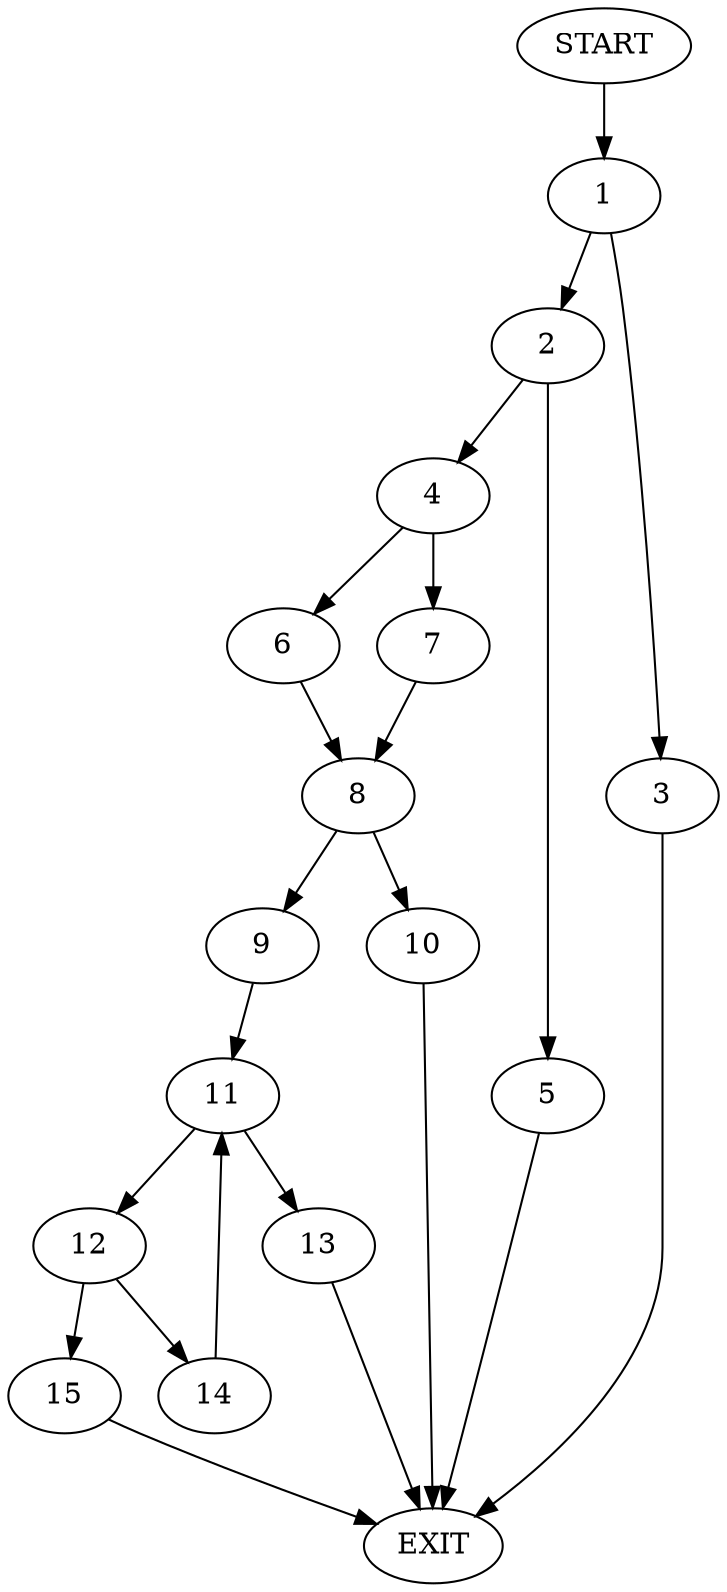 digraph {
0 [label="START"]
16 [label="EXIT"]
0 -> 1
1 -> 2
1 -> 3
2 -> 4
2 -> 5
3 -> 16
5 -> 16
4 -> 6
4 -> 7
6 -> 8
7 -> 8
8 -> 9
8 -> 10
10 -> 16
9 -> 11
11 -> 12
11 -> 13
13 -> 16
12 -> 14
12 -> 15
15 -> 16
14 -> 11
}
